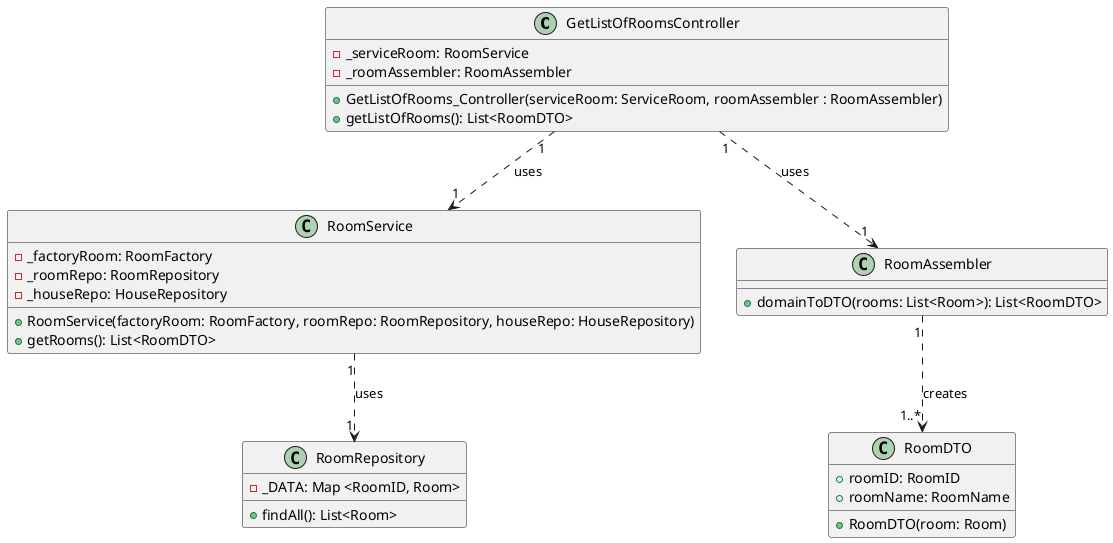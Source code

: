 @startuml
'https://plantuml.com/class-diagram

class GetListOfRoomsController{
'Attributes'
- _serviceRoom: RoomService
- _roomAssembler: RoomAssembler
'Methods'
+GetListOfRooms_Controller(serviceRoom: ServiceRoom, roomAssembler : RoomAssembler)
+getListOfRooms(): List<RoomDTO>
}

class RoomService{
'Attributes'
- _factoryRoom: RoomFactory
- _roomRepo: RoomRepository
- _houseRepo: HouseRepository
'Methods'
+RoomService(factoryRoom: RoomFactory, roomRepo: RoomRepository, houseRepo: HouseRepository)
+getRooms(): List<RoomDTO>
}


class RoomRepository{
'Attributes'
- _DATA: Map <RoomID, Room>
'Methods'
+findAll(): List<Room>
}

class RoomAssembler{
'Methods'
+domainToDTO(rooms: List<Room>): List<RoomDTO>
}

class RoomDTO{
'Attributes'
+roomID: RoomID
+roomName: RoomName
'Methods'
+RoomDTO(room: Room)
}

GetListOfRoomsController "1" ..> "1" RoomService: uses
RoomService "1" ..> "1" RoomRepository: uses
GetListOfRoomsController "1" ..> "1" RoomAssembler: uses
RoomAssembler "1" ..> "1..*" RoomDTO: creates

@enduml